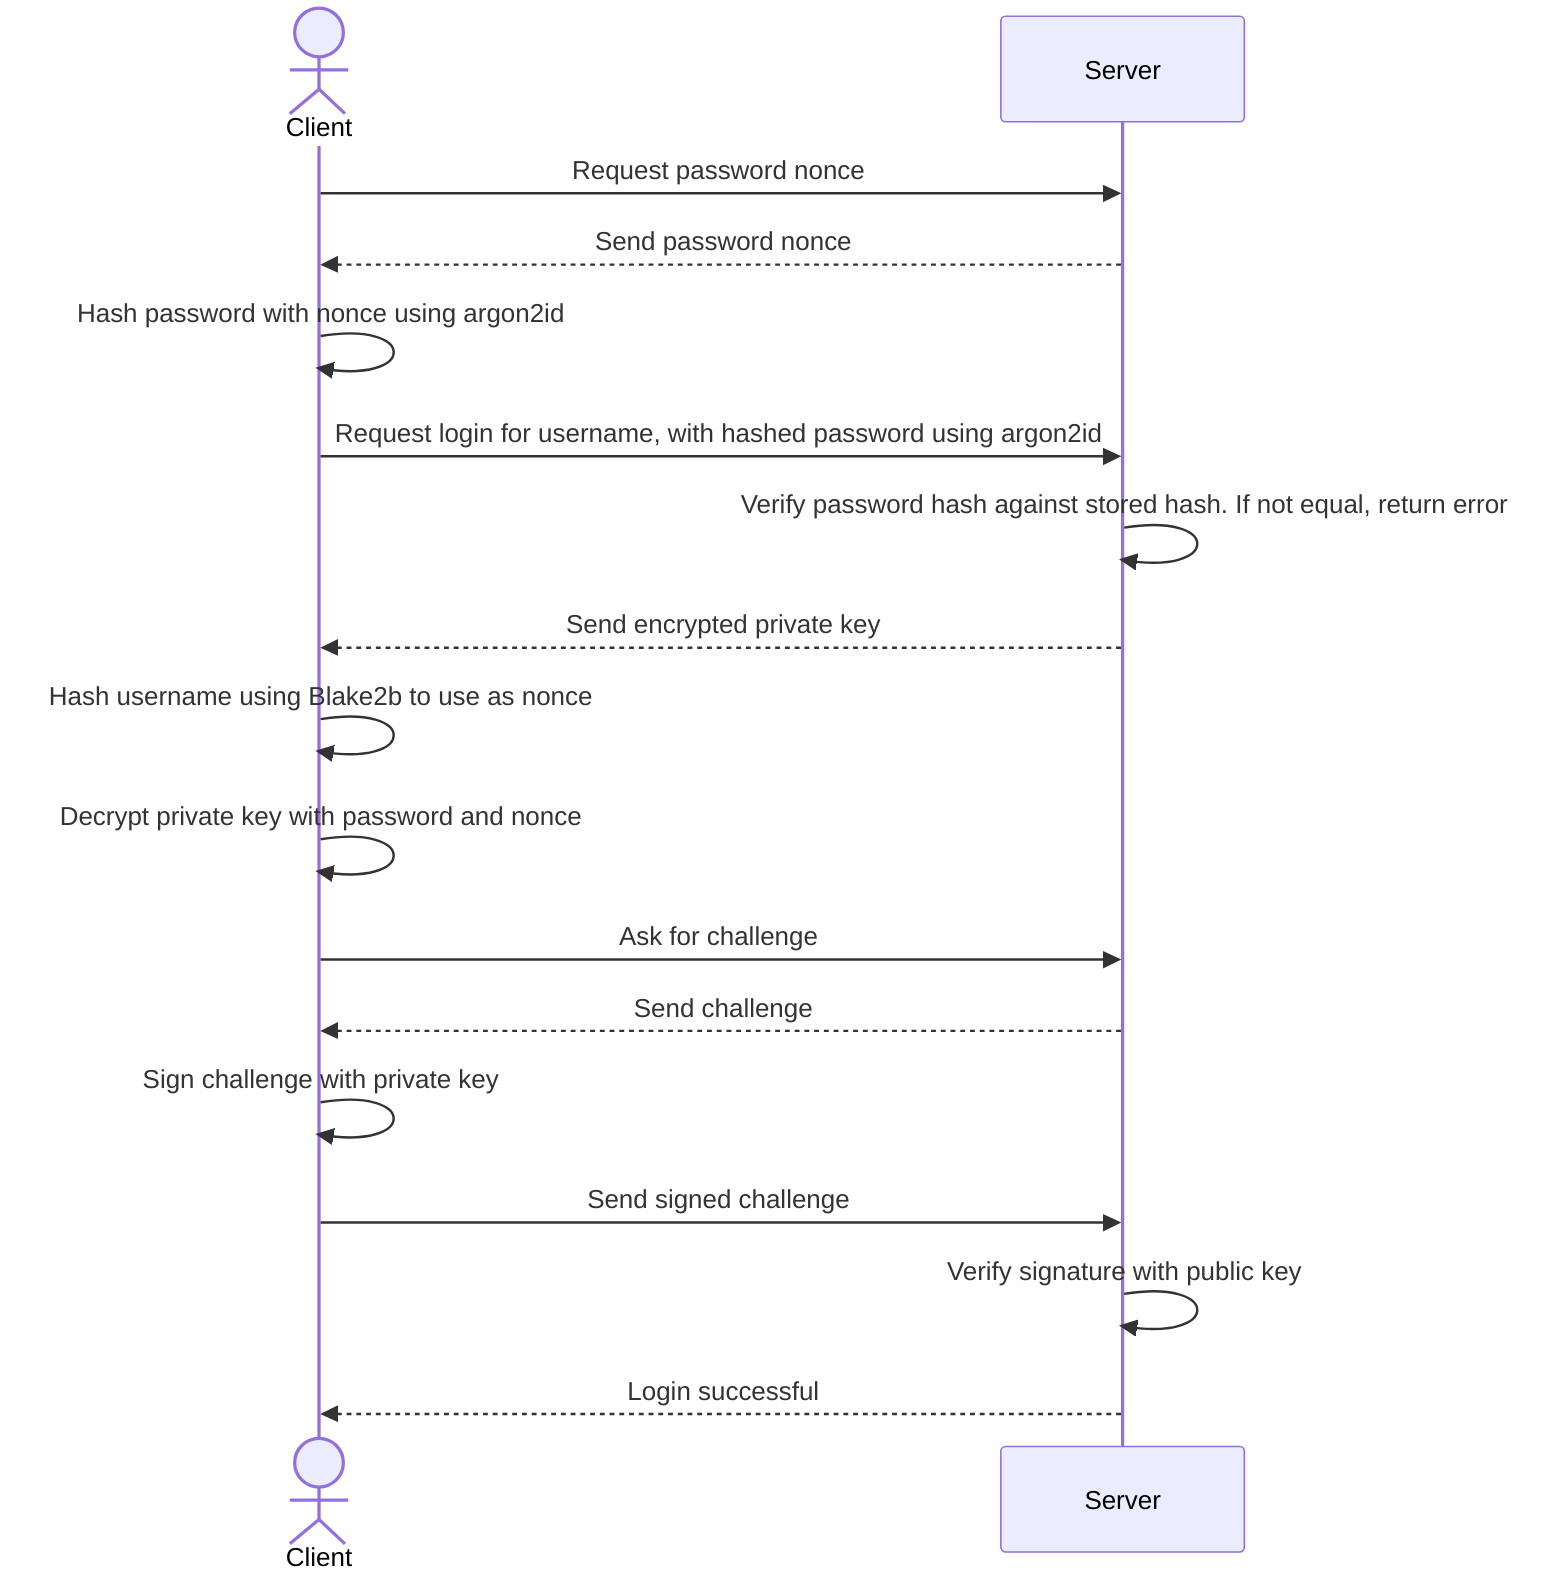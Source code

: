 sequenceDiagram
    actor C as Client
    participant S as Server

    C->>S: Request password nonce
    S-->>C: Send password nonce

    C->>C: Hash password with nonce using argon2id

    C->>S: Request login for username, with hashed password using argon2id
    S->>S: Verify password hash against stored hash. If not equal, return error
    S-->>C: Send encrypted private key

    C->>C: Hash username using Blake2b to use as nonce
    C->>C: Decrypt private key with password and nonce

    C->>S: Ask for challenge
    S-->>C: Send challenge
    C->>C: Sign challenge with private key
    C->>S: Send signed challenge
    S->>S: Verify signature with public key

    S-->>C: Login successful